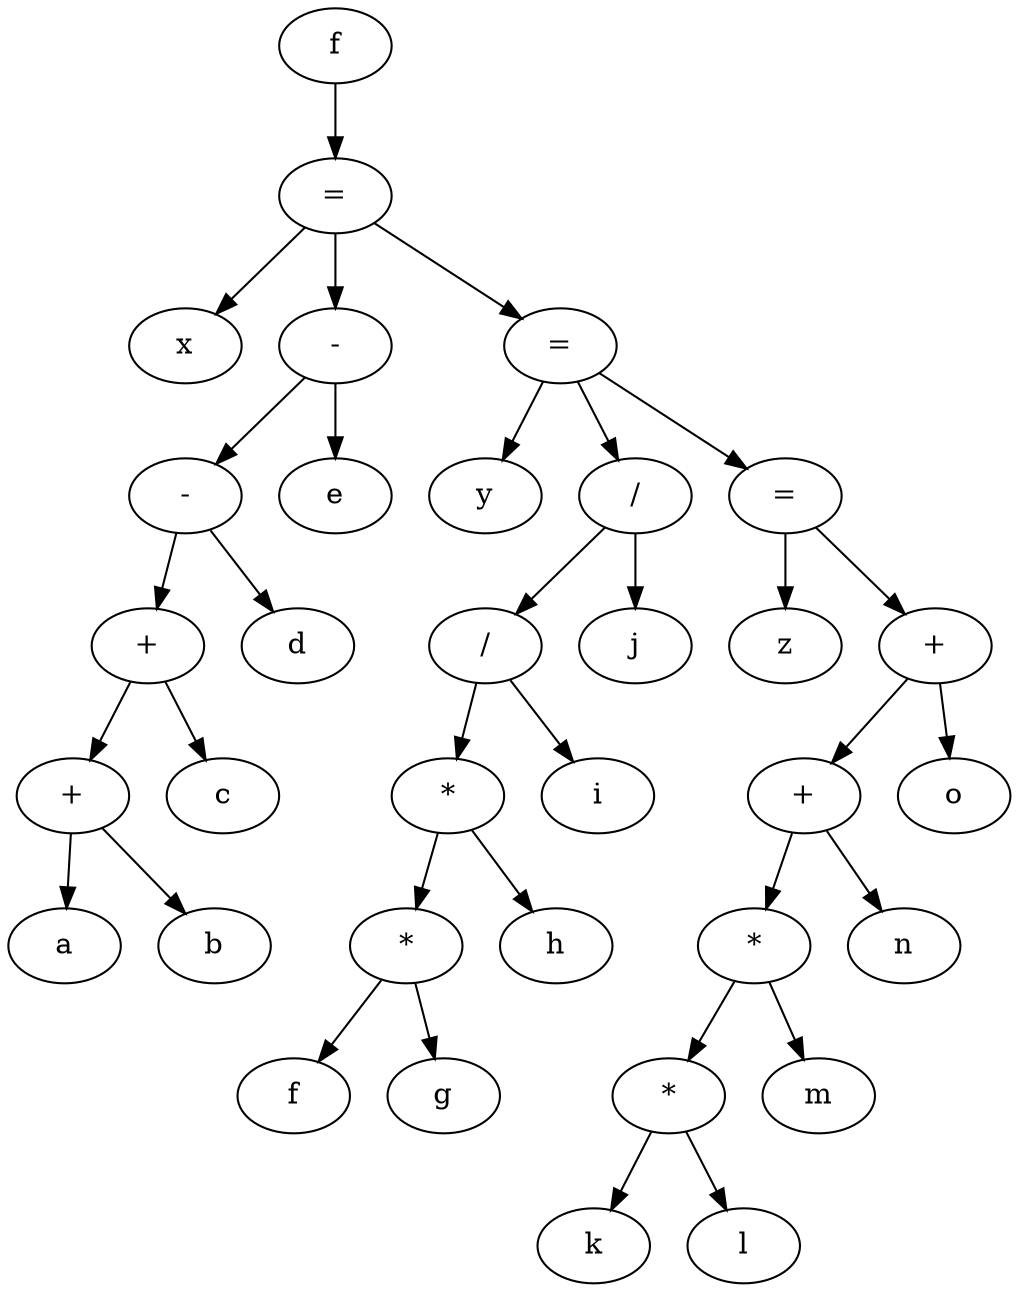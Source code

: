 # Executado assim: ./output2dot.sh 
# https://graphviz.org/doc/info/lang.html
digraph {
  x56005edba370 -> x56005edbac50
  x56005edbac50 -> x56005edbaca0
  x56005edbaca0 [label="x"]
  x56005edbac50 -> x56005edbabe0
  x56005edbabe0 -> x56005edbab00
  x56005edbab00 -> x56005edbaa20
  x56005edbaa20 -> x56005edba940
  x56005edba940 -> x56005edba8a0
  x56005edba8a0 [label="a"]
  x56005edba940 -> x56005edba910
  x56005edba910 [label="b"]
  x56005edba940 [label="+"]
  x56005edbaa20 -> x56005edba9f0
  x56005edba9f0 [label="c"]
  x56005edbaa20 [label="+"]
  x56005edbab00 -> x56005edbaad0
  x56005edbaad0 [label="d"]
  x56005edbab00 [label="-"]
  x56005edbabe0 -> x56005edbabb0
  x56005edbabb0 [label="e"]
  x56005edbabe0 [label="-"]
  x56005edbac50 -> x56005edbb120
  x56005edbb120 -> x56005edbb170
  x56005edbb170 [label="y"]
  x56005edbb120 -> x56005edbb0b0
  x56005edbb0b0 -> x56005edbafd0
  x56005edbafd0 -> x56005edbaef0
  x56005edbaef0 -> x56005edbae10
  x56005edbae10 -> x56005edbad70
  x56005edbad70 [label="f"]
  x56005edbae10 -> x56005edbade0
  x56005edbade0 [label="g"]
  x56005edbae10 [label="*"]
  x56005edbaef0 -> x56005edbaec0
  x56005edbaec0 [label="h"]
  x56005edbaef0 [label="*"]
  x56005edbafd0 -> x56005edbafa0
  x56005edbafa0 [label="i"]
  x56005edbafd0 [label="/"]
  x56005edbb0b0 -> x56005edbb080
  x56005edbb080 [label="j"]
  x56005edbb0b0 [label="/"]
  x56005edbb120 -> x56005edbb5f0
  x56005edbb5f0 -> x56005edbb640
  x56005edbb640 [label="z"]
  x56005edbb5f0 -> x56005edbb580
  x56005edbb580 -> x56005edbb4a0
  x56005edbb4a0 -> x56005edbb3c0
  x56005edbb3c0 -> x56005edbb2e0
  x56005edbb2e0 -> x56005edbb240
  x56005edbb240 [label="k"]
  x56005edbb2e0 -> x56005edbb2b0
  x56005edbb2b0 [label="l"]
  x56005edbb2e0 [label="*"]
  x56005edbb3c0 -> x56005edbb390
  x56005edbb390 [label="m"]
  x56005edbb3c0 [label="*"]
  x56005edbb4a0 -> x56005edbb470
  x56005edbb470 [label="n"]
  x56005edbb4a0 [label="+"]
  x56005edbb580 -> x56005edbb550
  x56005edbb550 [label="o"]
  x56005edbb580 [label="+"]
  x56005edbb5f0 [label="="]
  x56005edbb120 [label="="]
  x56005edbac50 [label="="]
  x56005edba370 [label="f"]
}
